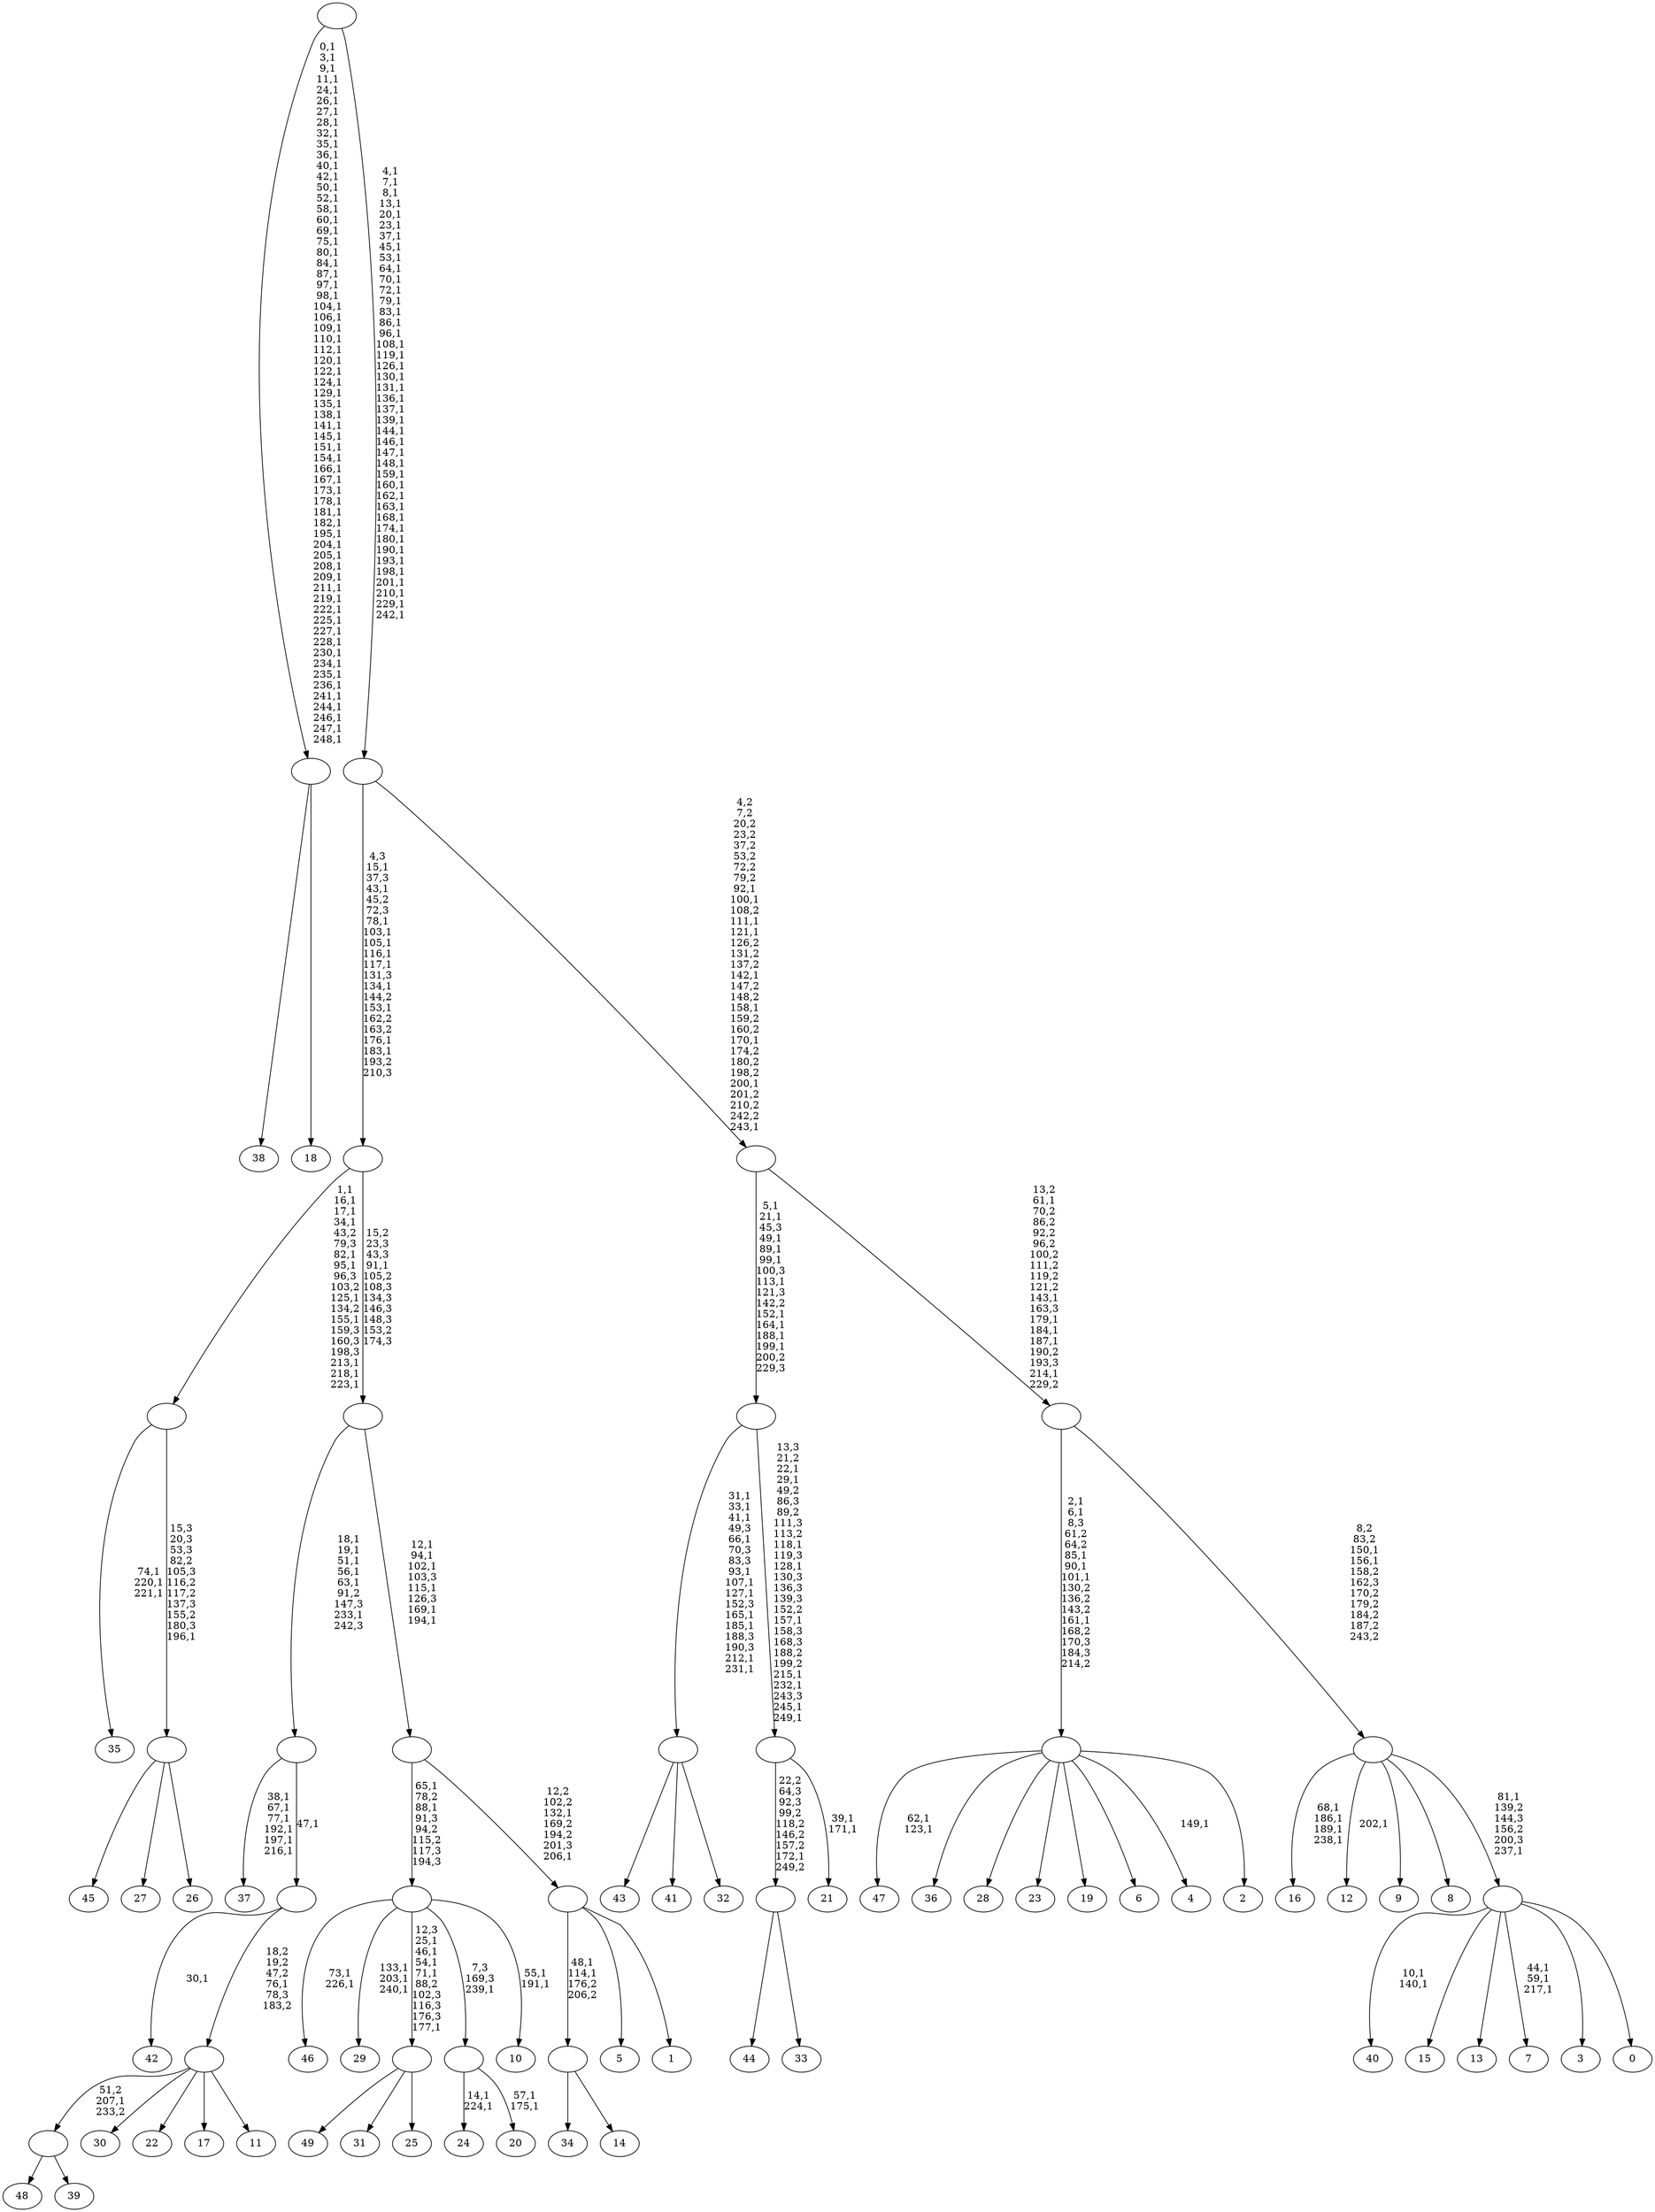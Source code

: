 digraph T {
	300 [label="49"]
	299 [label="48"]
	298 [label="47"]
	295 [label="46"]
	292 [label="45"]
	291 [label="44"]
	290 [label="43"]
	289 [label="42"]
	287 [label="41"]
	286 [label="40"]
	283 [label="39"]
	282 [label=""]
	281 [label="38"]
	280 [label="37"]
	273 [label="36"]
	272 [label="35"]
	268 [label="34"]
	267 [label="33"]
	266 [label=""]
	265 [label="32"]
	264 [label=""]
	253 [label="31"]
	252 [label="30"]
	251 [label="29"]
	247 [label="28"]
	246 [label="27"]
	245 [label="26"]
	244 [label=""]
	243 [label=""]
	232 [label="25"]
	231 [label=""]
	226 [label="24"]
	223 [label="23"]
	222 [label="22"]
	221 [label="21"]
	218 [label=""]
	209 [label=""]
	199 [label="20"]
	196 [label=""]
	195 [label="19"]
	194 [label="18"]
	193 [label=""]
	128 [label="17"]
	127 [label="16"]
	122 [label="15"]
	121 [label="14"]
	120 [label=""]
	118 [label="13"]
	117 [label="12"]
	115 [label="11"]
	114 [label=""]
	113 [label=""]
	112 [label=""]
	106 [label="10"]
	103 [label=""]
	101 [label="9"]
	100 [label="8"]
	99 [label="7"]
	95 [label="6"]
	94 [label="5"]
	93 [label="4"]
	91 [label="3"]
	90 [label="2"]
	89 [label=""]
	83 [label="1"]
	82 [label=""]
	80 [label=""]
	74 [label=""]
	73 [label=""]
	62 [label="0"]
	61 [label=""]
	59 [label=""]
	57 [label=""]
	51 [label=""]
	42 [label=""]
	0 [label=""]
	282 -> 299 [label=""]
	282 -> 283 [label=""]
	266 -> 291 [label=""]
	266 -> 267 [label=""]
	264 -> 290 [label=""]
	264 -> 287 [label=""]
	264 -> 265 [label=""]
	244 -> 292 [label=""]
	244 -> 246 [label=""]
	244 -> 245 [label=""]
	243 -> 272 [label="74,1\n220,1\n221,1"]
	243 -> 244 [label="15,3\n20,3\n53,3\n82,2\n105,3\n116,2\n117,2\n137,3\n155,2\n180,3\n196,1"]
	231 -> 300 [label=""]
	231 -> 253 [label=""]
	231 -> 232 [label=""]
	218 -> 221 [label="39,1\n171,1"]
	218 -> 266 [label="22,2\n64,3\n92,3\n99,2\n118,2\n146,2\n157,2\n172,1\n249,2"]
	209 -> 218 [label="13,3\n21,2\n22,1\n29,1\n49,2\n86,3\n89,2\n111,3\n113,2\n118,1\n119,3\n128,1\n130,3\n136,3\n139,3\n152,2\n157,1\n158,3\n168,3\n188,2\n199,2\n215,1\n232,1\n243,3\n245,1\n249,1"]
	209 -> 264 [label="31,1\n33,1\n41,1\n49,3\n66,1\n70,3\n83,3\n93,1\n107,1\n127,1\n152,3\n165,1\n185,1\n188,3\n190,3\n212,1\n231,1"]
	196 -> 199 [label="57,1\n175,1"]
	196 -> 226 [label="14,1\n224,1"]
	193 -> 281 [label=""]
	193 -> 194 [label=""]
	120 -> 268 [label=""]
	120 -> 121 [label=""]
	114 -> 282 [label="51,2\n207,1\n233,2"]
	114 -> 252 [label=""]
	114 -> 222 [label=""]
	114 -> 128 [label=""]
	114 -> 115 [label=""]
	113 -> 289 [label="30,1"]
	113 -> 114 [label="18,2\n19,2\n47,2\n76,1\n78,3\n183,2"]
	112 -> 280 [label="38,1\n67,1\n77,1\n192,1\n197,1\n216,1"]
	112 -> 113 [label="47,1"]
	103 -> 106 [label="55,1\n191,1"]
	103 -> 231 [label="12,3\n25,1\n46,1\n54,1\n71,1\n88,2\n102,3\n116,3\n176,3\n177,1"]
	103 -> 251 [label="133,1\n203,1\n240,1"]
	103 -> 295 [label="73,1\n226,1"]
	103 -> 196 [label="7,3\n169,3\n239,1"]
	89 -> 93 [label="149,1"]
	89 -> 298 [label="62,1\n123,1"]
	89 -> 273 [label=""]
	89 -> 247 [label=""]
	89 -> 223 [label=""]
	89 -> 195 [label=""]
	89 -> 95 [label=""]
	89 -> 90 [label=""]
	82 -> 120 [label="48,1\n114,1\n176,2\n206,2"]
	82 -> 94 [label=""]
	82 -> 83 [label=""]
	80 -> 82 [label="12,2\n102,2\n132,1\n169,2\n194,2\n201,3\n206,1"]
	80 -> 103 [label="65,1\n78,2\n88,1\n91,3\n94,2\n115,2\n117,3\n194,3"]
	74 -> 80 [label="12,1\n94,1\n102,1\n103,3\n115,1\n126,3\n169,1\n194,1"]
	74 -> 112 [label="18,1\n19,1\n51,1\n56,1\n63,1\n91,2\n147,3\n233,1\n242,3"]
	73 -> 243 [label="1,1\n16,1\n17,1\n34,1\n43,2\n79,3\n82,1\n95,1\n96,3\n103,2\n125,1\n134,2\n155,1\n159,3\n160,3\n198,3\n213,1\n218,1\n223,1"]
	73 -> 74 [label="15,2\n23,3\n43,3\n91,1\n105,2\n108,3\n134,3\n146,3\n148,3\n153,2\n174,3"]
	61 -> 99 [label="44,1\n59,1\n217,1"]
	61 -> 286 [label="10,1\n140,1"]
	61 -> 122 [label=""]
	61 -> 118 [label=""]
	61 -> 91 [label=""]
	61 -> 62 [label=""]
	59 -> 61 [label="81,1\n139,2\n144,3\n156,2\n200,3\n237,1"]
	59 -> 117 [label="202,1"]
	59 -> 127 [label="68,1\n186,1\n189,1\n238,1"]
	59 -> 101 [label=""]
	59 -> 100 [label=""]
	57 -> 59 [label="8,2\n83,2\n150,1\n156,1\n158,2\n162,3\n170,2\n179,2\n184,2\n187,2\n243,2"]
	57 -> 89 [label="2,1\n6,1\n8,3\n61,2\n64,2\n85,1\n90,1\n101,1\n130,2\n136,2\n143,2\n161,1\n168,2\n170,3\n184,3\n214,2"]
	51 -> 57 [label="13,2\n61,1\n70,2\n86,2\n92,2\n96,2\n100,2\n111,2\n119,2\n121,2\n143,1\n163,3\n179,1\n184,1\n187,1\n190,2\n193,3\n214,1\n229,2"]
	51 -> 209 [label="5,1\n21,1\n45,3\n49,1\n89,1\n99,1\n100,3\n113,1\n121,3\n142,2\n152,1\n164,1\n188,1\n199,1\n200,2\n229,3"]
	42 -> 51 [label="4,2\n7,2\n20,2\n23,2\n37,2\n53,2\n72,2\n79,2\n92,1\n100,1\n108,2\n111,1\n121,1\n126,2\n131,2\n137,2\n142,1\n147,2\n148,2\n158,1\n159,2\n160,2\n170,1\n174,2\n180,2\n198,2\n200,1\n201,2\n210,2\n242,2\n243,1"]
	42 -> 73 [label="4,3\n15,1\n37,3\n43,1\n45,2\n72,3\n78,1\n103,1\n105,1\n116,1\n117,1\n131,3\n134,1\n144,2\n153,1\n162,2\n163,2\n176,1\n183,1\n193,2\n210,3"]
	0 -> 42 [label="4,1\n7,1\n8,1\n13,1\n20,1\n23,1\n37,1\n45,1\n53,1\n64,1\n70,1\n72,1\n79,1\n83,1\n86,1\n96,1\n108,1\n119,1\n126,1\n130,1\n131,1\n136,1\n137,1\n139,1\n144,1\n146,1\n147,1\n148,1\n159,1\n160,1\n162,1\n163,1\n168,1\n174,1\n180,1\n190,1\n193,1\n198,1\n201,1\n210,1\n229,1\n242,1"]
	0 -> 193 [label="0,1\n3,1\n9,1\n11,1\n24,1\n26,1\n27,1\n28,1\n32,1\n35,1\n36,1\n40,1\n42,1\n50,1\n52,1\n58,1\n60,1\n69,1\n75,1\n80,1\n84,1\n87,1\n97,1\n98,1\n104,1\n106,1\n109,1\n110,1\n112,1\n120,1\n122,1\n124,1\n129,1\n135,1\n138,1\n141,1\n145,1\n151,1\n154,1\n166,1\n167,1\n173,1\n178,1\n181,1\n182,1\n195,1\n204,1\n205,1\n208,1\n209,1\n211,1\n219,1\n222,1\n225,1\n227,1\n228,1\n230,1\n234,1\n235,1\n236,1\n241,1\n244,1\n246,1\n247,1\n248,1"]
}
